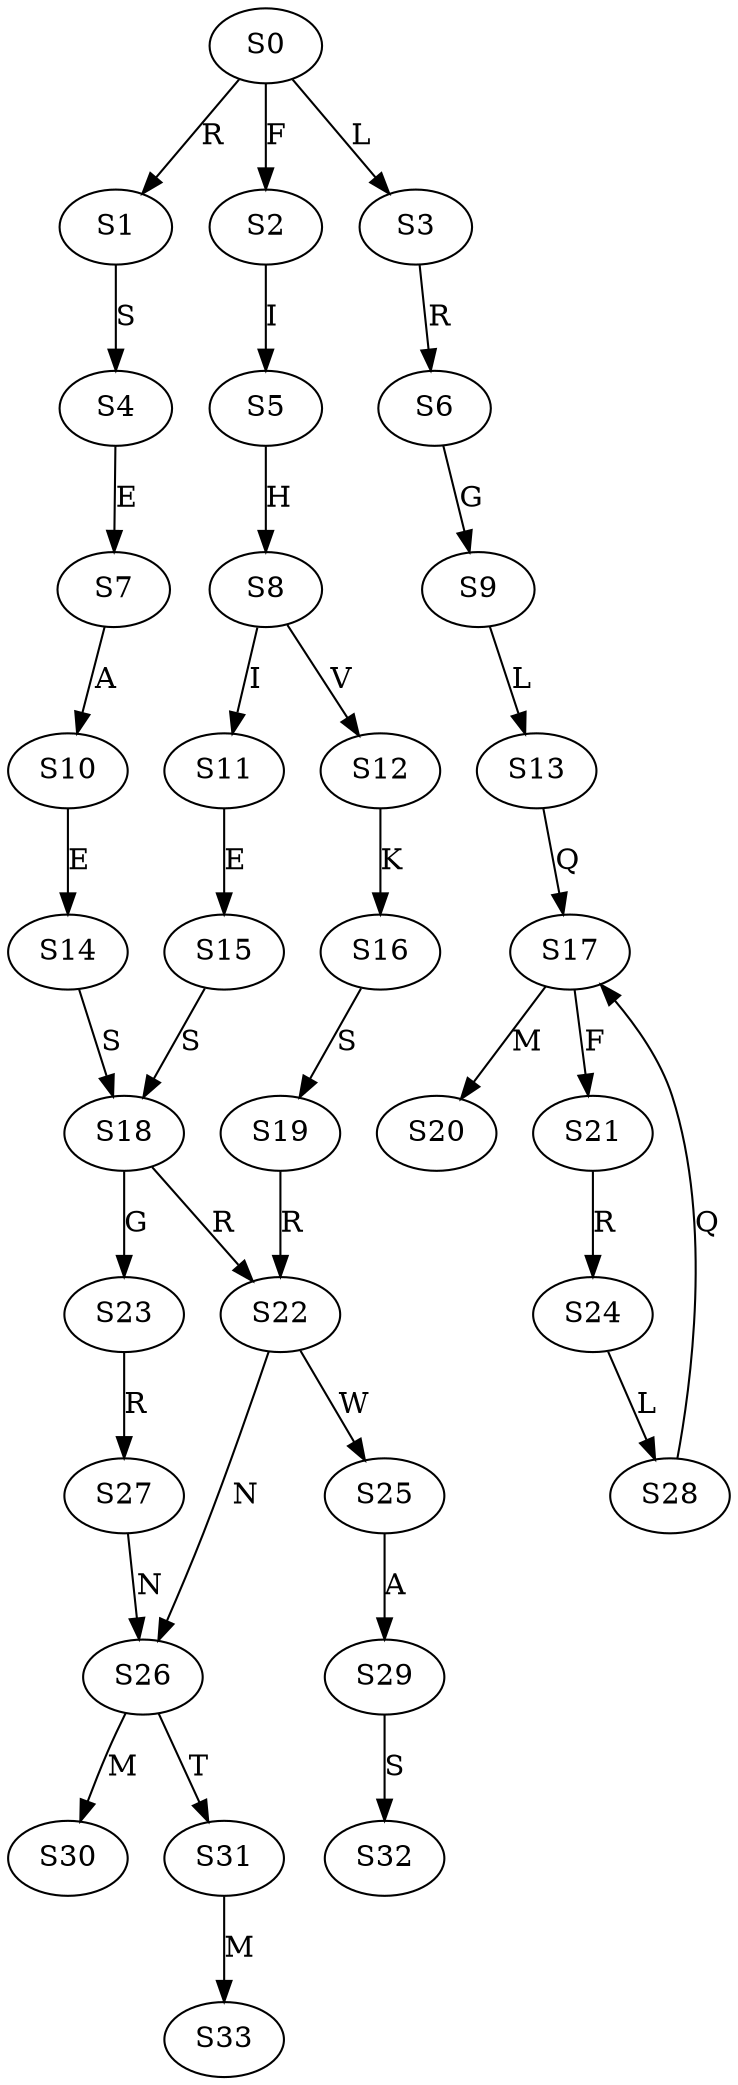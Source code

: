 strict digraph  {
	S0 -> S1 [ label = R ];
	S0 -> S2 [ label = F ];
	S0 -> S3 [ label = L ];
	S1 -> S4 [ label = S ];
	S2 -> S5 [ label = I ];
	S3 -> S6 [ label = R ];
	S4 -> S7 [ label = E ];
	S5 -> S8 [ label = H ];
	S6 -> S9 [ label = G ];
	S7 -> S10 [ label = A ];
	S8 -> S11 [ label = I ];
	S8 -> S12 [ label = V ];
	S9 -> S13 [ label = L ];
	S10 -> S14 [ label = E ];
	S11 -> S15 [ label = E ];
	S12 -> S16 [ label = K ];
	S13 -> S17 [ label = Q ];
	S14 -> S18 [ label = S ];
	S15 -> S18 [ label = S ];
	S16 -> S19 [ label = S ];
	S17 -> S20 [ label = M ];
	S17 -> S21 [ label = F ];
	S18 -> S22 [ label = R ];
	S18 -> S23 [ label = G ];
	S19 -> S22 [ label = R ];
	S21 -> S24 [ label = R ];
	S22 -> S25 [ label = W ];
	S22 -> S26 [ label = N ];
	S23 -> S27 [ label = R ];
	S24 -> S28 [ label = L ];
	S25 -> S29 [ label = A ];
	S26 -> S30 [ label = M ];
	S26 -> S31 [ label = T ];
	S27 -> S26 [ label = N ];
	S28 -> S17 [ label = Q ];
	S29 -> S32 [ label = S ];
	S31 -> S33 [ label = M ];
}

